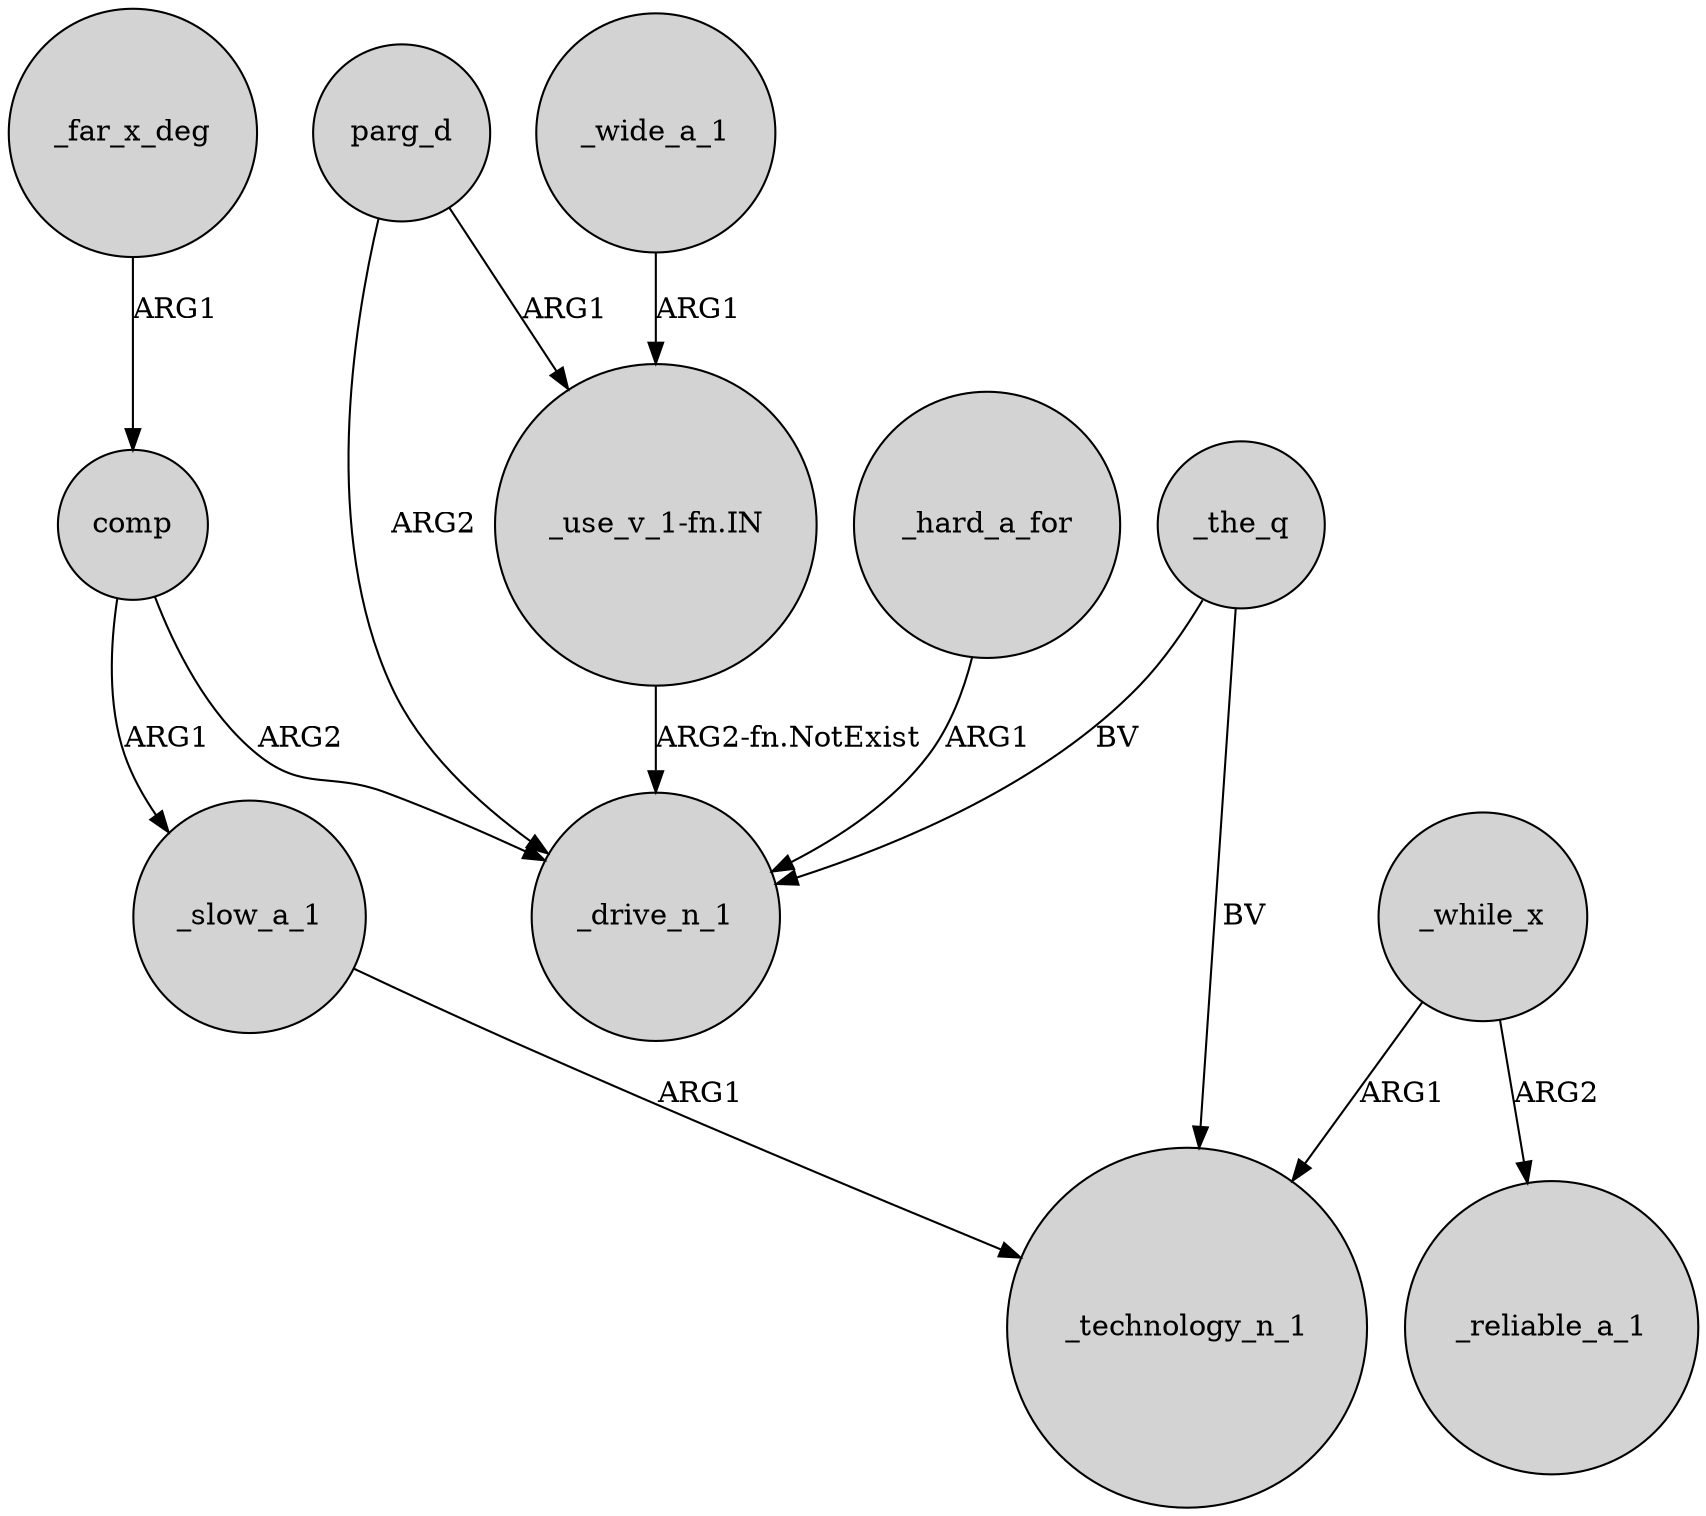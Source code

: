 digraph {
	node [shape=circle style=filled]
	_far_x_deg -> comp [label=ARG1]
	_the_q -> _technology_n_1 [label=BV]
	comp -> _drive_n_1 [label=ARG2]
	_the_q -> _drive_n_1 [label=BV]
	parg_d -> "_use_v_1-fn.IN" [label=ARG1]
	parg_d -> _drive_n_1 [label=ARG2]
	_slow_a_1 -> _technology_n_1 [label=ARG1]
	_while_x -> _technology_n_1 [label=ARG1]
	_hard_a_for -> _drive_n_1 [label=ARG1]
	comp -> _slow_a_1 [label=ARG1]
	_wide_a_1 -> "_use_v_1-fn.IN" [label=ARG1]
	"_use_v_1-fn.IN" -> _drive_n_1 [label="ARG2-fn.NotExist"]
	_while_x -> _reliable_a_1 [label=ARG2]
}
